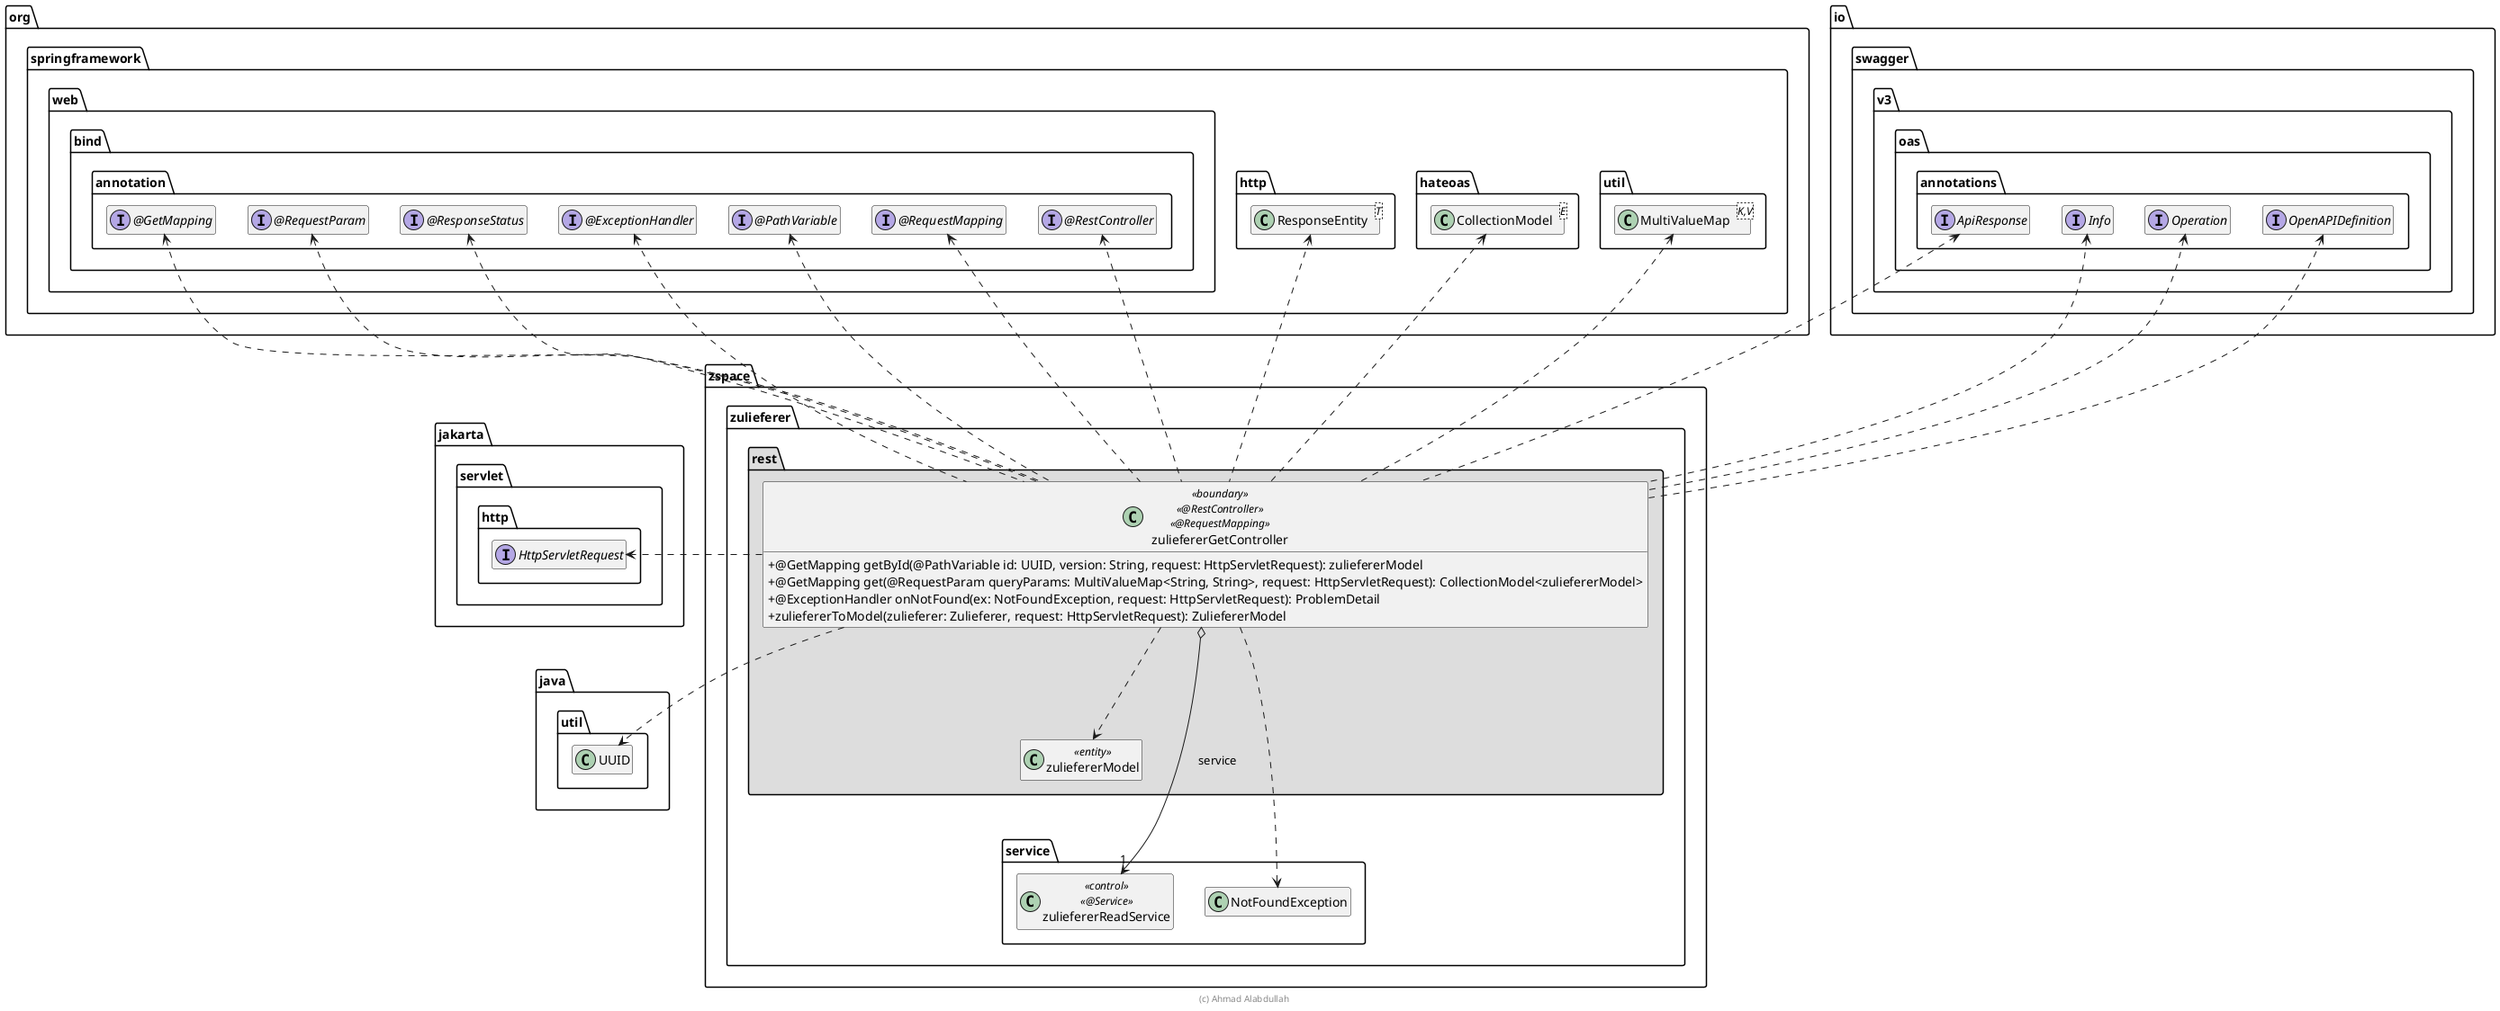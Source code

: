 @startuml zuliefererGetController

skinparam classAttributeIconSize 0

package org.springframework {
    package web.bind.annotation {
        interface "@RestController" as RestController
        interface "@RequestMapping" as RequestMapping
        interface "@PathVariable" as PathVariable
        interface "@RequestParam" as RequestParam
        interface "@ExceptionHandler" as ExceptionHandler
        interface "@ResponseStatus" as ResponseStatus
        interface "@GetMapping" as GetMapping
    }

    package http {
        class ResponseEntity<T>
    }
    package hateoas {
        class CollectionModel<E>
    }
    package util {
        class MultiValueMap<K,V>
    }
}

package io.swagger.v3.oas.annotations {
    interface OpenAPIDefinition
    interface Operation
    interface Info
    interface ApiResponse
}

package jakarta.servlet.http {
    interface HttpServletRequest
}

package java.util {
    class UUID
    UUID .up[hidden].> HttpServletRequest
}

package zspace.zulieferer {
    package service {
        class zuliefererReadService << control >> << @Service >>
        class NotFoundException
    }

    package rest #DDDDDD {
        class zuliefererModel <<entity>>

        class zuliefererGetController << boundary >> << @RestController >> << @RequestMapping >> {
            + @GetMapping getById(@PathVariable id: UUID, version: String, request: HttpServletRequest): zuliefererModel
            + @GetMapping get(@RequestParam queryParams: MultiValueMap<String, String>, request: HttpServletRequest): CollectionModel<zuliefererModel>
            + @ExceptionHandler onNotFound(ex: NotFoundException, request: HttpServletRequest): ProblemDetail
            + zuliefererToModel(zulieferer: Zulieferer, request: HttpServletRequest): ZuliefererModel
        }

        zuliefererGetController o--> "1" zuliefererReadService : service
        zuliefererGetController ..> zuliefererModel
        zuliefererGetController ..> NotFoundException

        zuliefererGetController .up.> RestController
        zuliefererGetController .up.> RequestMapping
        zuliefererGetController .up.> PathVariable
        zuliefererGetController .up.> ExceptionHandler
        zuliefererGetController .up.> ResponseStatus
        zuliefererGetController .up.> RequestParam
        zuliefererGetController .up.> ResponseEntity
        zuliefererGetController .up.> MultiValueMap
        zuliefererGetController .up.> CollectionModel
        zuliefererGetController .right.> HttpServletRequest
        zuliefererGetController .up.> GetMapping

        zuliefererGetController .up.> OpenAPIDefinition
        zuliefererGetController .up.> Operation
        zuliefererGetController .up.> Info
        zuliefererGetController .up.> ApiResponse

        zuliefererGetController .right.> UUID

        zuliefererModel .[hidden].> zuliefererReadService
    }
}

hide empty members

footer (c) Ahmad Alabdullah

@enduml
